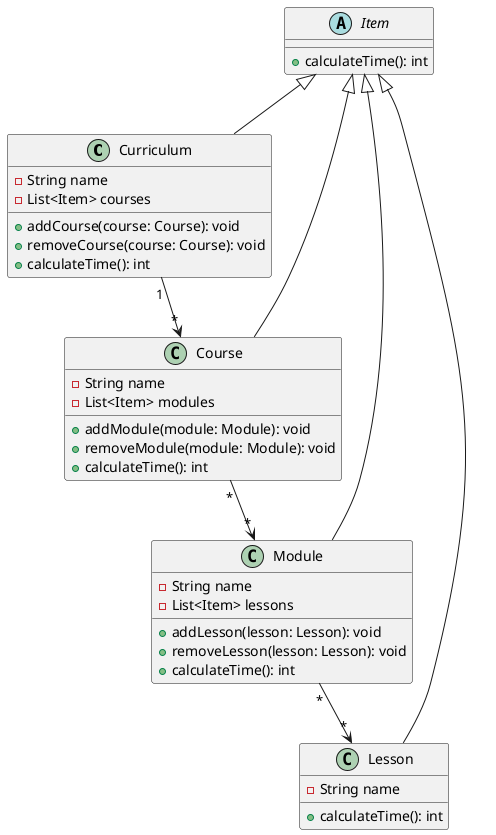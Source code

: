 @startuml

class Curriculum extends Item {
    -String name
    -List<Item> courses
    +addCourse(course: Course): void
    +removeCourse(course: Course): void
    +calculateTime(): int
}

class Course extends Item {
    -String name
    -List<Item> modules
    +addModule(module: Module): void
    +removeModule(module: Module): void
    +calculateTime(): int
}

class Module extends Item {
    -String name
    -List<Item> lessons
    +addLesson(lesson: Lesson): void
    +removeLesson(lesson: Lesson): void
    +calculateTime(): int
}

class Lesson extends Item {
    -String name
    +calculateTime(): int
}

abstract class Item {
    +calculateTime(): int
}

Curriculum "1" --> "*" Course
Course "*" --> "*" Module
Module "*" --> "*" Lesson

@enduml
